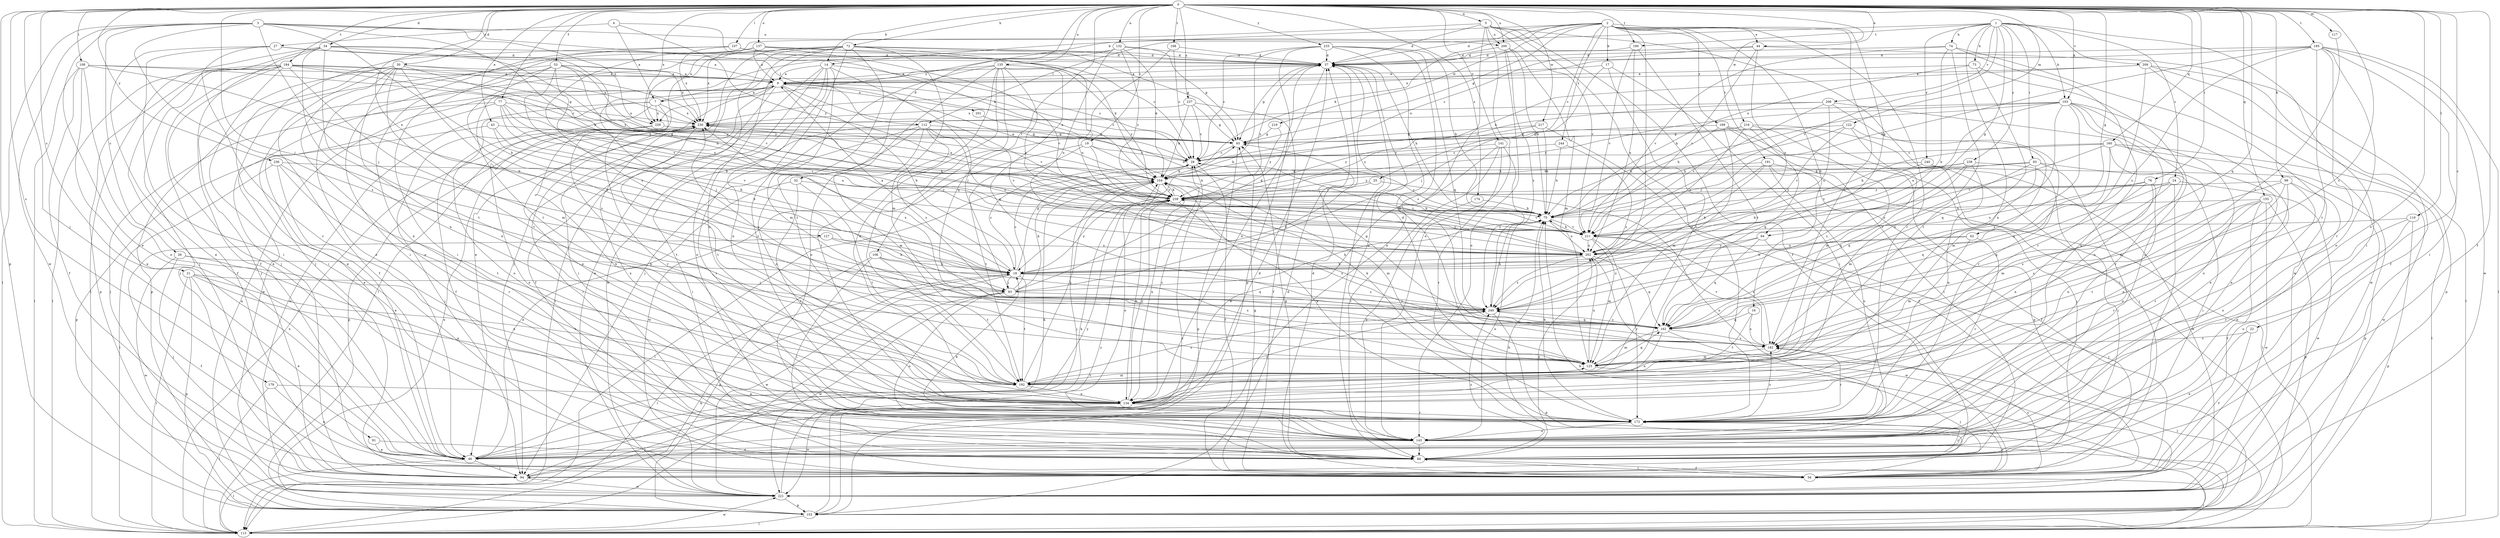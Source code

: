 strict digraph  {
0;
1;
2;
3;
4;
5;
7;
9;
14;
16;
17;
18;
19;
21;
22;
24;
25;
26;
27;
28;
30;
32;
34;
37;
43;
44;
46;
53;
56;
62;
64;
65;
72;
73;
74;
75;
76;
77;
83;
84;
91;
93;
94;
99;
103;
104;
106;
107;
108;
110;
112;
113;
117;
122;
123;
127;
132;
134;
135;
137;
141;
143;
153;
155;
160;
162;
168;
169;
172;
174;
179;
182;
184;
185;
190;
191;
192;
200;
201;
202;
208;
209;
211;
216;
217;
219;
221;
229;
230;
233;
236;
237;
238;
239;
240;
244;
249;
0 -> 5  [label=a];
0 -> 14  [label=b];
0 -> 19  [label=c];
0 -> 21  [label=c];
0 -> 22  [label=c];
0 -> 30  [label=d];
0 -> 32  [label=d];
0 -> 34  [label=d];
0 -> 43  [label=e];
0 -> 44  [label=e];
0 -> 53  [label=f];
0 -> 56  [label=f];
0 -> 62  [label=g];
0 -> 72  [label=h];
0 -> 76  [label=i];
0 -> 77  [label=i];
0 -> 91  [label=j];
0 -> 93  [label=j];
0 -> 99  [label=k];
0 -> 103  [label=k];
0 -> 106  [label=l];
0 -> 107  [label=l];
0 -> 108  [label=l];
0 -> 110  [label=l];
0 -> 117  [label=m];
0 -> 122  [label=m];
0 -> 127  [label=n];
0 -> 132  [label=n];
0 -> 135  [label=o];
0 -> 137  [label=o];
0 -> 141  [label=o];
0 -> 143  [label=o];
0 -> 153  [label=p];
0 -> 155  [label=q];
0 -> 160  [label=q];
0 -> 162  [label=q];
0 -> 168  [label=r];
0 -> 174  [label=s];
0 -> 179  [label=s];
0 -> 182  [label=s];
0 -> 184  [label=t];
0 -> 185  [label=t];
0 -> 190  [label=t];
0 -> 200  [label=u];
0 -> 216  [label=w];
0 -> 217  [label=w];
0 -> 229  [label=x];
0 -> 233  [label=y];
0 -> 236  [label=y];
0 -> 237  [label=y];
1 -> 14  [label=b];
1 -> 24  [label=c];
1 -> 64  [label=g];
1 -> 73  [label=h];
1 -> 74  [label=h];
1 -> 83  [label=i];
1 -> 84  [label=i];
1 -> 103  [label=k];
1 -> 134  [label=n];
1 -> 190  [label=t];
1 -> 208  [label=v];
1 -> 209  [label=v];
1 -> 211  [label=v];
1 -> 238  [label=y];
1 -> 240  [label=z];
2 -> 16  [label=b];
2 -> 17  [label=b];
2 -> 25  [label=c];
2 -> 37  [label=d];
2 -> 44  [label=e];
2 -> 64  [label=g];
2 -> 65  [label=g];
2 -> 104  [label=k];
2 -> 112  [label=l];
2 -> 169  [label=r];
2 -> 172  [label=r];
2 -> 182  [label=s];
2 -> 191  [label=t];
2 -> 219  [label=w];
2 -> 229  [label=x];
2 -> 244  [label=z];
2 -> 249  [label=z];
3 -> 18  [label=b];
3 -> 26  [label=c];
3 -> 46  [label=e];
3 -> 75  [label=h];
3 -> 93  [label=j];
3 -> 112  [label=l];
3 -> 113  [label=l];
3 -> 182  [label=s];
3 -> 200  [label=u];
3 -> 221  [label=w];
3 -> 229  [label=x];
4 -> 7  [label=a];
4 -> 27  [label=c];
4 -> 104  [label=k];
4 -> 239  [label=y];
5 -> 37  [label=d];
5 -> 46  [label=e];
5 -> 56  [label=f];
5 -> 113  [label=l];
5 -> 143  [label=o];
5 -> 172  [label=r];
5 -> 200  [label=u];
5 -> 211  [label=v];
5 -> 229  [label=x];
7 -> 37  [label=d];
7 -> 56  [label=f];
7 -> 143  [label=o];
7 -> 172  [label=r];
7 -> 221  [label=w];
7 -> 229  [label=x];
7 -> 230  [label=x];
9 -> 7  [label=a];
9 -> 18  [label=b];
9 -> 28  [label=c];
9 -> 56  [label=f];
9 -> 84  [label=i];
9 -> 93  [label=j];
9 -> 143  [label=o];
9 -> 201  [label=u];
9 -> 211  [label=v];
9 -> 221  [label=w];
14 -> 9  [label=a];
14 -> 28  [label=c];
14 -> 93  [label=j];
14 -> 113  [label=l];
14 -> 123  [label=m];
14 -> 134  [label=n];
14 -> 143  [label=o];
14 -> 221  [label=w];
16 -> 162  [label=q];
16 -> 182  [label=s];
16 -> 192  [label=t];
17 -> 9  [label=a];
17 -> 84  [label=i];
17 -> 93  [label=j];
17 -> 192  [label=t];
18 -> 9  [label=a];
18 -> 28  [label=c];
18 -> 65  [label=g];
18 -> 93  [label=j];
18 -> 113  [label=l];
18 -> 182  [label=s];
18 -> 192  [label=t];
18 -> 221  [label=w];
18 -> 239  [label=y];
18 -> 249  [label=z];
19 -> 28  [label=c];
19 -> 75  [label=h];
19 -> 192  [label=t];
19 -> 202  [label=u];
19 -> 221  [label=w];
21 -> 46  [label=e];
21 -> 93  [label=j];
21 -> 113  [label=l];
21 -> 134  [label=n];
21 -> 153  [label=p];
21 -> 192  [label=t];
22 -> 46  [label=e];
22 -> 56  [label=f];
22 -> 182  [label=s];
24 -> 84  [label=i];
24 -> 134  [label=n];
24 -> 162  [label=q];
24 -> 221  [label=w];
24 -> 239  [label=y];
25 -> 18  [label=b];
25 -> 143  [label=o];
25 -> 239  [label=y];
26 -> 18  [label=b];
26 -> 56  [label=f];
26 -> 134  [label=n];
26 -> 221  [label=w];
27 -> 37  [label=d];
27 -> 46  [label=e];
27 -> 84  [label=i];
27 -> 172  [label=r];
27 -> 239  [label=y];
28 -> 9  [label=a];
28 -> 56  [label=f];
28 -> 104  [label=k];
30 -> 9  [label=a];
30 -> 46  [label=e];
30 -> 56  [label=f];
30 -> 94  [label=j];
30 -> 134  [label=n];
30 -> 143  [label=o];
30 -> 182  [label=s];
30 -> 192  [label=t];
30 -> 230  [label=x];
30 -> 239  [label=y];
32 -> 46  [label=e];
32 -> 172  [label=r];
32 -> 192  [label=t];
32 -> 239  [label=y];
34 -> 9  [label=a];
34 -> 37  [label=d];
34 -> 56  [label=f];
34 -> 94  [label=j];
34 -> 113  [label=l];
34 -> 134  [label=n];
34 -> 192  [label=t];
34 -> 211  [label=v];
37 -> 9  [label=a];
37 -> 65  [label=g];
37 -> 75  [label=h];
37 -> 84  [label=i];
37 -> 134  [label=n];
37 -> 239  [label=y];
43 -> 18  [label=b];
43 -> 65  [label=g];
43 -> 153  [label=p];
43 -> 211  [label=v];
44 -> 28  [label=c];
44 -> 37  [label=d];
44 -> 56  [label=f];
44 -> 202  [label=u];
44 -> 211  [label=v];
46 -> 94  [label=j];
46 -> 104  [label=k];
46 -> 113  [label=l];
46 -> 239  [label=y];
53 -> 9  [label=a];
53 -> 18  [label=b];
53 -> 75  [label=h];
53 -> 134  [label=n];
53 -> 153  [label=p];
53 -> 211  [label=v];
53 -> 230  [label=x];
53 -> 239  [label=y];
53 -> 249  [label=z];
56 -> 37  [label=d];
56 -> 65  [label=g];
56 -> 75  [label=h];
56 -> 84  [label=i];
56 -> 113  [label=l];
56 -> 172  [label=r];
56 -> 182  [label=s];
62 -> 18  [label=b];
62 -> 123  [label=m];
62 -> 172  [label=r];
62 -> 202  [label=u];
64 -> 94  [label=j];
64 -> 162  [label=q];
64 -> 202  [label=u];
64 -> 249  [label=z];
65 -> 28  [label=c];
65 -> 153  [label=p];
72 -> 37  [label=d];
72 -> 46  [label=e];
72 -> 65  [label=g];
72 -> 94  [label=j];
72 -> 113  [label=l];
72 -> 123  [label=m];
72 -> 134  [label=n];
72 -> 172  [label=r];
72 -> 192  [label=t];
72 -> 202  [label=u];
72 -> 221  [label=w];
72 -> 230  [label=x];
73 -> 9  [label=a];
73 -> 75  [label=h];
73 -> 143  [label=o];
73 -> 192  [label=t];
74 -> 18  [label=b];
74 -> 37  [label=d];
74 -> 134  [label=n];
74 -> 143  [label=o];
74 -> 211  [label=v];
74 -> 221  [label=w];
75 -> 28  [label=c];
75 -> 143  [label=o];
75 -> 202  [label=u];
75 -> 211  [label=v];
76 -> 123  [label=m];
76 -> 134  [label=n];
76 -> 162  [label=q];
76 -> 202  [label=u];
76 -> 239  [label=y];
77 -> 18  [label=b];
77 -> 46  [label=e];
77 -> 94  [label=j];
77 -> 202  [label=u];
77 -> 211  [label=v];
77 -> 230  [label=x];
77 -> 239  [label=y];
83 -> 84  [label=i];
83 -> 104  [label=k];
83 -> 123  [label=m];
83 -> 143  [label=o];
83 -> 162  [label=q];
83 -> 211  [label=v];
84 -> 56  [label=f];
84 -> 65  [label=g];
84 -> 172  [label=r];
84 -> 202  [label=u];
84 -> 249  [label=z];
91 -> 46  [label=e];
91 -> 84  [label=i];
93 -> 28  [label=c];
93 -> 37  [label=d];
93 -> 75  [label=h];
93 -> 104  [label=k];
93 -> 113  [label=l];
93 -> 143  [label=o];
93 -> 221  [label=w];
93 -> 249  [label=z];
94 -> 37  [label=d];
94 -> 104  [label=k];
94 -> 221  [label=w];
99 -> 46  [label=e];
99 -> 134  [label=n];
99 -> 143  [label=o];
99 -> 172  [label=r];
99 -> 182  [label=s];
99 -> 239  [label=y];
103 -> 46  [label=e];
103 -> 75  [label=h];
103 -> 134  [label=n];
103 -> 143  [label=o];
103 -> 162  [label=q];
103 -> 172  [label=r];
103 -> 182  [label=s];
103 -> 202  [label=u];
103 -> 230  [label=x];
103 -> 239  [label=y];
104 -> 9  [label=a];
104 -> 94  [label=j];
104 -> 113  [label=l];
104 -> 123  [label=m];
104 -> 134  [label=n];
104 -> 143  [label=o];
104 -> 230  [label=x];
104 -> 239  [label=y];
106 -> 18  [label=b];
106 -> 84  [label=i];
106 -> 153  [label=p];
106 -> 162  [label=q];
106 -> 192  [label=t];
107 -> 28  [label=c];
107 -> 37  [label=d];
107 -> 84  [label=i];
107 -> 94  [label=j];
107 -> 230  [label=x];
108 -> 9  [label=a];
108 -> 18  [label=b];
108 -> 28  [label=c];
108 -> 46  [label=e];
108 -> 56  [label=f];
108 -> 113  [label=l];
108 -> 143  [label=o];
110 -> 143  [label=o];
110 -> 153  [label=p];
110 -> 172  [label=r];
110 -> 211  [label=v];
112 -> 65  [label=g];
112 -> 84  [label=i];
112 -> 123  [label=m];
112 -> 134  [label=n];
112 -> 172  [label=r];
112 -> 202  [label=u];
112 -> 211  [label=v];
112 -> 249  [label=z];
113 -> 18  [label=b];
113 -> 221  [label=w];
113 -> 230  [label=x];
117 -> 182  [label=s];
122 -> 65  [label=g];
122 -> 75  [label=h];
122 -> 123  [label=m];
122 -> 211  [label=v];
122 -> 249  [label=z];
123 -> 37  [label=d];
123 -> 94  [label=j];
123 -> 104  [label=k];
123 -> 162  [label=q];
123 -> 192  [label=t];
123 -> 202  [label=u];
127 -> 18  [label=b];
127 -> 94  [label=j];
127 -> 202  [label=u];
132 -> 37  [label=d];
132 -> 65  [label=g];
132 -> 94  [label=j];
132 -> 104  [label=k];
132 -> 192  [label=t];
132 -> 202  [label=u];
132 -> 239  [label=y];
134 -> 28  [label=c];
134 -> 172  [label=r];
134 -> 221  [label=w];
134 -> 239  [label=y];
134 -> 249  [label=z];
135 -> 9  [label=a];
135 -> 94  [label=j];
135 -> 134  [label=n];
135 -> 143  [label=o];
135 -> 162  [label=q];
135 -> 172  [label=r];
135 -> 192  [label=t];
135 -> 239  [label=y];
135 -> 249  [label=z];
137 -> 9  [label=a];
137 -> 37  [label=d];
137 -> 46  [label=e];
137 -> 84  [label=i];
137 -> 104  [label=k];
137 -> 211  [label=v];
137 -> 249  [label=z];
141 -> 28  [label=c];
141 -> 46  [label=e];
141 -> 84  [label=i];
141 -> 172  [label=r];
141 -> 249  [label=z];
143 -> 18  [label=b];
143 -> 46  [label=e];
143 -> 84  [label=i];
143 -> 113  [label=l];
153 -> 9  [label=a];
153 -> 28  [label=c];
153 -> 37  [label=d];
153 -> 75  [label=h];
153 -> 113  [label=l];
153 -> 230  [label=x];
155 -> 56  [label=f];
155 -> 75  [label=h];
155 -> 153  [label=p];
155 -> 172  [label=r];
155 -> 182  [label=s];
155 -> 192  [label=t];
155 -> 221  [label=w];
160 -> 28  [label=c];
160 -> 75  [label=h];
160 -> 113  [label=l];
160 -> 123  [label=m];
160 -> 162  [label=q];
160 -> 211  [label=v];
160 -> 221  [label=w];
162 -> 65  [label=g];
162 -> 113  [label=l];
162 -> 123  [label=m];
162 -> 134  [label=n];
162 -> 182  [label=s];
162 -> 230  [label=x];
162 -> 249  [label=z];
168 -> 28  [label=c];
168 -> 37  [label=d];
168 -> 162  [label=q];
169 -> 65  [label=g];
169 -> 75  [label=h];
169 -> 84  [label=i];
169 -> 94  [label=j];
169 -> 123  [label=m];
169 -> 153  [label=p];
172 -> 37  [label=d];
172 -> 75  [label=h];
172 -> 104  [label=k];
172 -> 143  [label=o];
172 -> 182  [label=s];
172 -> 230  [label=x];
174 -> 75  [label=h];
174 -> 143  [label=o];
179 -> 46  [label=e];
179 -> 113  [label=l];
179 -> 134  [label=n];
182 -> 123  [label=m];
182 -> 172  [label=r];
182 -> 211  [label=v];
184 -> 9  [label=a];
184 -> 46  [label=e];
184 -> 56  [label=f];
184 -> 65  [label=g];
184 -> 84  [label=i];
184 -> 94  [label=j];
184 -> 113  [label=l];
184 -> 123  [label=m];
184 -> 153  [label=p];
184 -> 230  [label=x];
184 -> 239  [label=y];
185 -> 37  [label=d];
185 -> 75  [label=h];
185 -> 84  [label=i];
185 -> 113  [label=l];
185 -> 143  [label=o];
185 -> 172  [label=r];
185 -> 192  [label=t];
185 -> 221  [label=w];
185 -> 230  [label=x];
185 -> 249  [label=z];
190 -> 37  [label=d];
190 -> 192  [label=t];
190 -> 202  [label=u];
190 -> 211  [label=v];
191 -> 18  [label=b];
191 -> 56  [label=f];
191 -> 104  [label=k];
191 -> 113  [label=l];
191 -> 143  [label=o];
191 -> 202  [label=u];
192 -> 104  [label=k];
192 -> 123  [label=m];
192 -> 134  [label=n];
192 -> 249  [label=z];
200 -> 37  [label=d];
200 -> 75  [label=h];
200 -> 123  [label=m];
200 -> 143  [label=o];
200 -> 249  [label=z];
201 -> 75  [label=h];
202 -> 18  [label=b];
202 -> 28  [label=c];
202 -> 162  [label=q];
202 -> 221  [label=w];
202 -> 239  [label=y];
202 -> 249  [label=z];
208 -> 28  [label=c];
208 -> 46  [label=e];
208 -> 172  [label=r];
208 -> 202  [label=u];
208 -> 211  [label=v];
208 -> 230  [label=x];
209 -> 9  [label=a];
209 -> 104  [label=k];
209 -> 113  [label=l];
209 -> 153  [label=p];
209 -> 172  [label=r];
209 -> 221  [label=w];
211 -> 75  [label=h];
211 -> 123  [label=m];
211 -> 172  [label=r];
211 -> 182  [label=s];
211 -> 202  [label=u];
216 -> 65  [label=g];
216 -> 94  [label=j];
216 -> 123  [label=m];
216 -> 162  [label=q];
216 -> 202  [label=u];
216 -> 239  [label=y];
217 -> 56  [label=f];
217 -> 65  [label=g];
217 -> 75  [label=h];
217 -> 239  [label=y];
219 -> 65  [label=g];
219 -> 239  [label=y];
221 -> 153  [label=p];
221 -> 239  [label=y];
229 -> 65  [label=g];
229 -> 94  [label=j];
229 -> 134  [label=n];
229 -> 143  [label=o];
229 -> 192  [label=t];
230 -> 65  [label=g];
230 -> 84  [label=i];
230 -> 104  [label=k];
230 -> 153  [label=p];
230 -> 192  [label=t];
233 -> 18  [label=b];
233 -> 28  [label=c];
233 -> 37  [label=d];
233 -> 75  [label=h];
233 -> 123  [label=m];
233 -> 153  [label=p];
233 -> 162  [label=q];
233 -> 182  [label=s];
236 -> 46  [label=e];
236 -> 104  [label=k];
236 -> 113  [label=l];
236 -> 172  [label=r];
236 -> 192  [label=t];
237 -> 28  [label=c];
237 -> 56  [label=f];
237 -> 65  [label=g];
237 -> 104  [label=k];
237 -> 230  [label=x];
238 -> 84  [label=i];
238 -> 104  [label=k];
238 -> 134  [label=n];
238 -> 162  [label=q];
238 -> 239  [label=y];
238 -> 249  [label=z];
239 -> 75  [label=h];
239 -> 104  [label=k];
239 -> 134  [label=n];
239 -> 182  [label=s];
239 -> 211  [label=v];
240 -> 18  [label=b];
240 -> 104  [label=k];
240 -> 153  [label=p];
240 -> 221  [label=w];
244 -> 28  [label=c];
244 -> 75  [label=h];
244 -> 249  [label=z];
249 -> 75  [label=h];
249 -> 153  [label=p];
249 -> 162  [label=q];
249 -> 230  [label=x];
}
